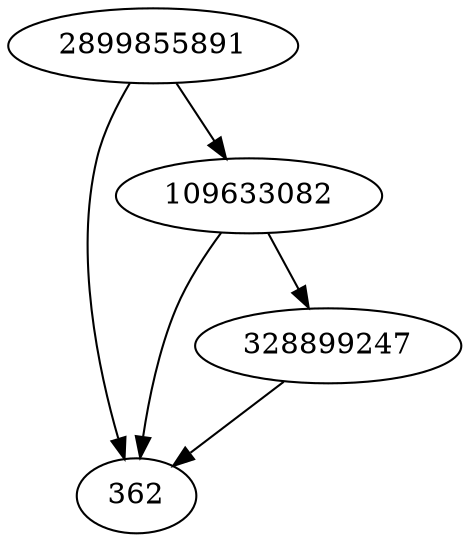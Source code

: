strict digraph  {
362;
2899855891;
109633082;
328899247;
2899855891 -> 109633082;
2899855891 -> 362;
109633082 -> 328899247;
109633082 -> 362;
328899247 -> 362;
}
